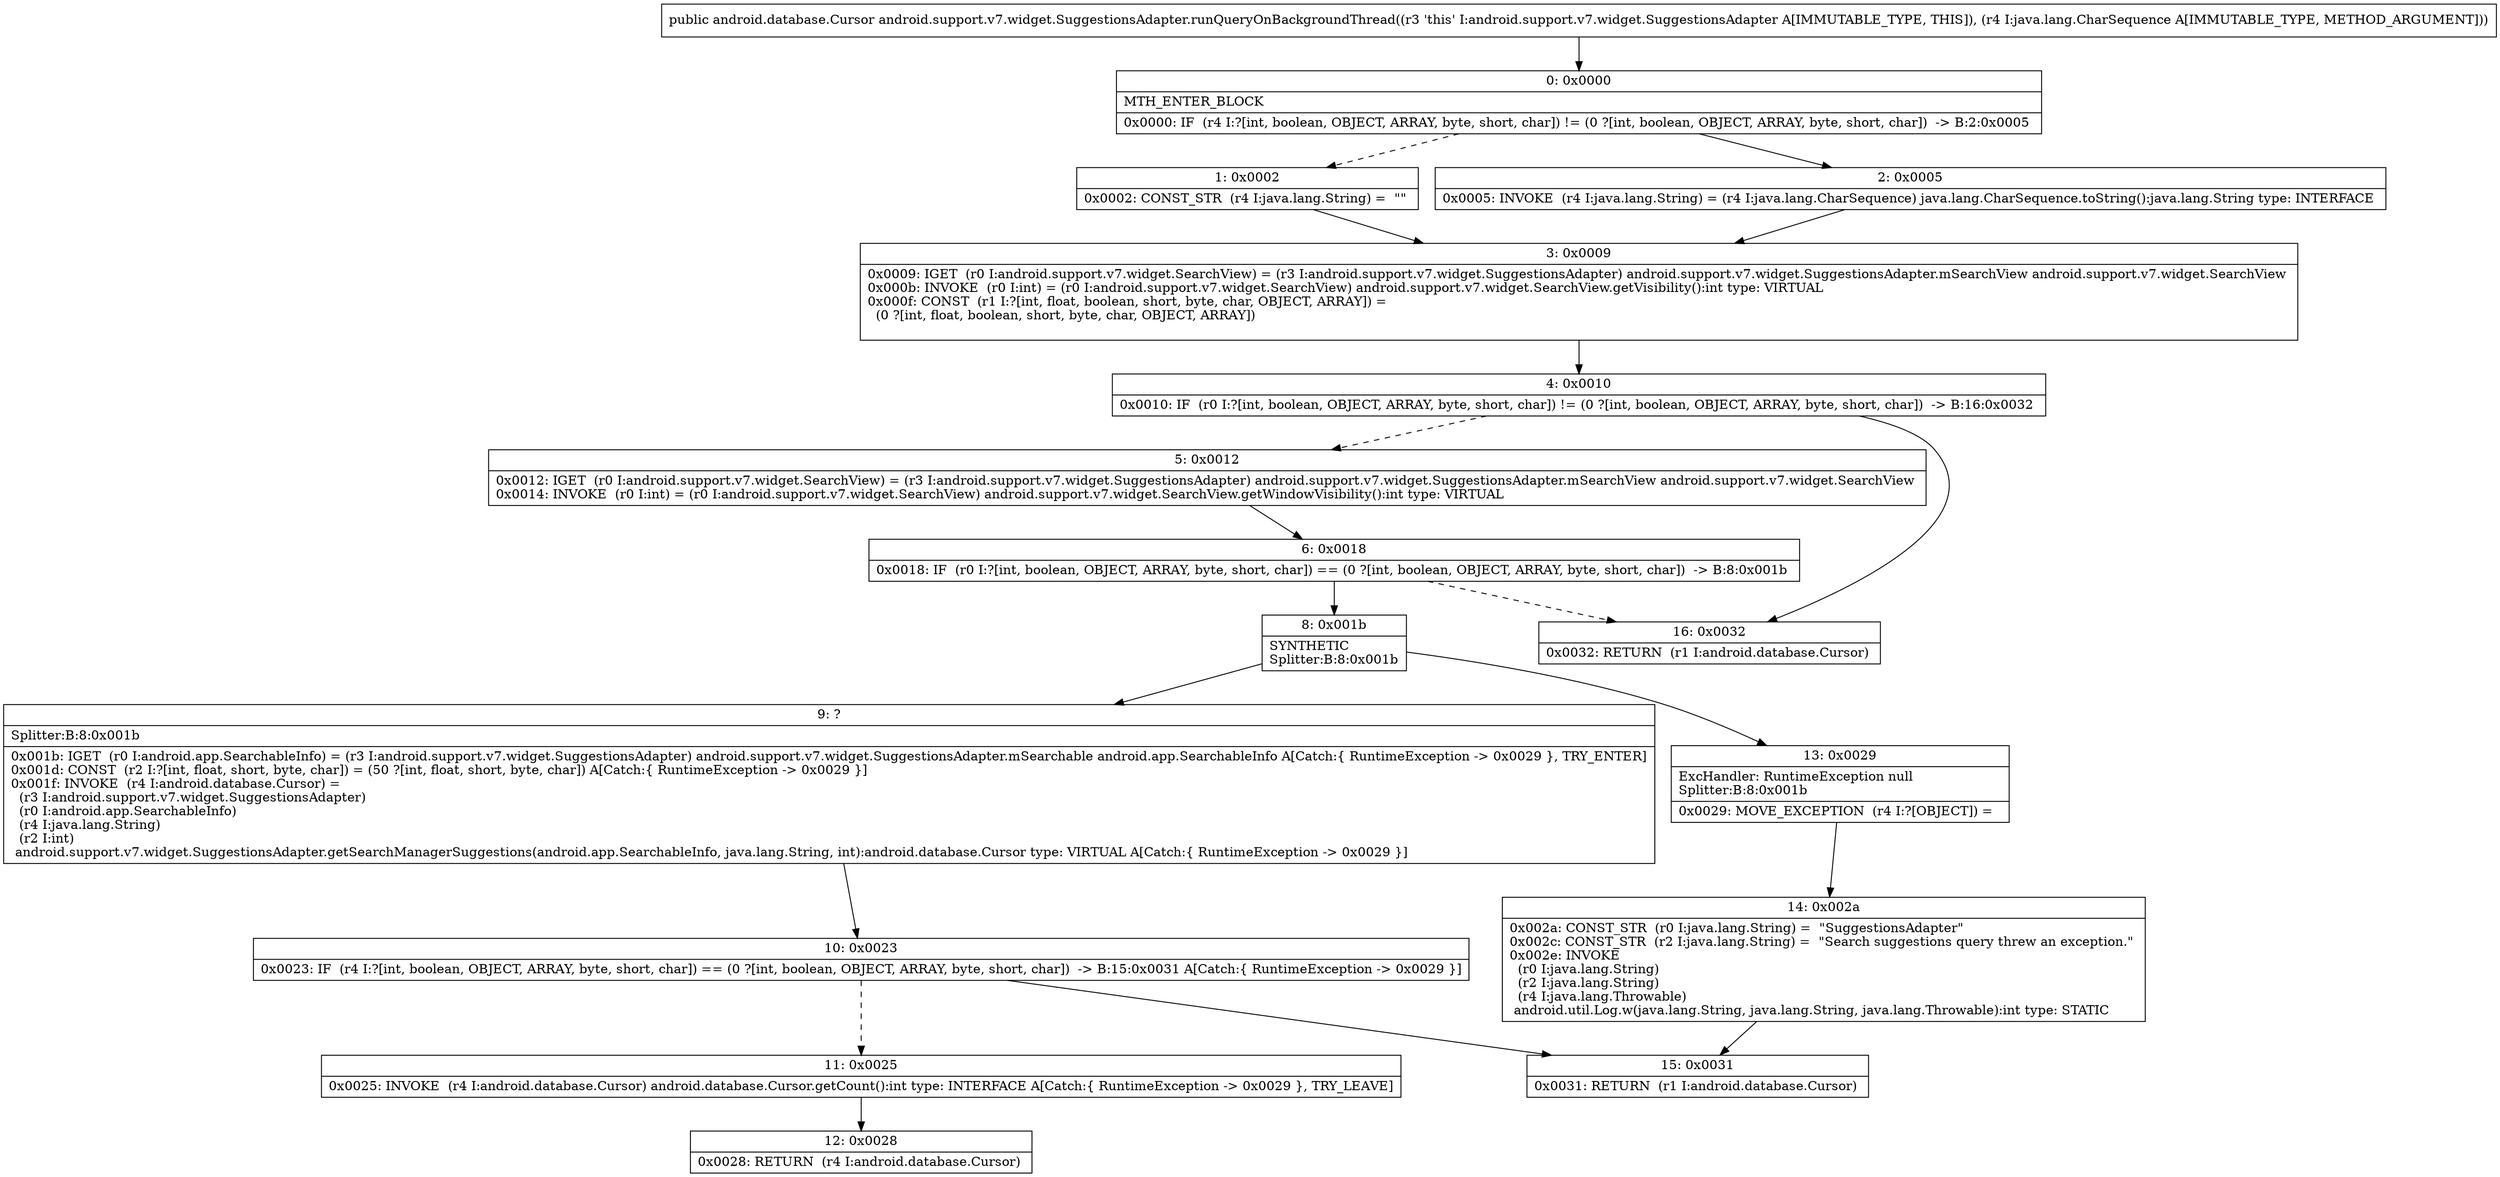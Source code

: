 digraph "CFG forandroid.support.v7.widget.SuggestionsAdapter.runQueryOnBackgroundThread(Ljava\/lang\/CharSequence;)Landroid\/database\/Cursor;" {
Node_0 [shape=record,label="{0\:\ 0x0000|MTH_ENTER_BLOCK\l|0x0000: IF  (r4 I:?[int, boolean, OBJECT, ARRAY, byte, short, char]) != (0 ?[int, boolean, OBJECT, ARRAY, byte, short, char])  \-\> B:2:0x0005 \l}"];
Node_1 [shape=record,label="{1\:\ 0x0002|0x0002: CONST_STR  (r4 I:java.lang.String) =  \"\" \l}"];
Node_2 [shape=record,label="{2\:\ 0x0005|0x0005: INVOKE  (r4 I:java.lang.String) = (r4 I:java.lang.CharSequence) java.lang.CharSequence.toString():java.lang.String type: INTERFACE \l}"];
Node_3 [shape=record,label="{3\:\ 0x0009|0x0009: IGET  (r0 I:android.support.v7.widget.SearchView) = (r3 I:android.support.v7.widget.SuggestionsAdapter) android.support.v7.widget.SuggestionsAdapter.mSearchView android.support.v7.widget.SearchView \l0x000b: INVOKE  (r0 I:int) = (r0 I:android.support.v7.widget.SearchView) android.support.v7.widget.SearchView.getVisibility():int type: VIRTUAL \l0x000f: CONST  (r1 I:?[int, float, boolean, short, byte, char, OBJECT, ARRAY]) = \l  (0 ?[int, float, boolean, short, byte, char, OBJECT, ARRAY])\l \l}"];
Node_4 [shape=record,label="{4\:\ 0x0010|0x0010: IF  (r0 I:?[int, boolean, OBJECT, ARRAY, byte, short, char]) != (0 ?[int, boolean, OBJECT, ARRAY, byte, short, char])  \-\> B:16:0x0032 \l}"];
Node_5 [shape=record,label="{5\:\ 0x0012|0x0012: IGET  (r0 I:android.support.v7.widget.SearchView) = (r3 I:android.support.v7.widget.SuggestionsAdapter) android.support.v7.widget.SuggestionsAdapter.mSearchView android.support.v7.widget.SearchView \l0x0014: INVOKE  (r0 I:int) = (r0 I:android.support.v7.widget.SearchView) android.support.v7.widget.SearchView.getWindowVisibility():int type: VIRTUAL \l}"];
Node_6 [shape=record,label="{6\:\ 0x0018|0x0018: IF  (r0 I:?[int, boolean, OBJECT, ARRAY, byte, short, char]) == (0 ?[int, boolean, OBJECT, ARRAY, byte, short, char])  \-\> B:8:0x001b \l}"];
Node_8 [shape=record,label="{8\:\ 0x001b|SYNTHETIC\lSplitter:B:8:0x001b\l}"];
Node_9 [shape=record,label="{9\:\ ?|Splitter:B:8:0x001b\l|0x001b: IGET  (r0 I:android.app.SearchableInfo) = (r3 I:android.support.v7.widget.SuggestionsAdapter) android.support.v7.widget.SuggestionsAdapter.mSearchable android.app.SearchableInfo A[Catch:\{ RuntimeException \-\> 0x0029 \}, TRY_ENTER]\l0x001d: CONST  (r2 I:?[int, float, short, byte, char]) = (50 ?[int, float, short, byte, char]) A[Catch:\{ RuntimeException \-\> 0x0029 \}]\l0x001f: INVOKE  (r4 I:android.database.Cursor) = \l  (r3 I:android.support.v7.widget.SuggestionsAdapter)\l  (r0 I:android.app.SearchableInfo)\l  (r4 I:java.lang.String)\l  (r2 I:int)\l android.support.v7.widget.SuggestionsAdapter.getSearchManagerSuggestions(android.app.SearchableInfo, java.lang.String, int):android.database.Cursor type: VIRTUAL A[Catch:\{ RuntimeException \-\> 0x0029 \}]\l}"];
Node_10 [shape=record,label="{10\:\ 0x0023|0x0023: IF  (r4 I:?[int, boolean, OBJECT, ARRAY, byte, short, char]) == (0 ?[int, boolean, OBJECT, ARRAY, byte, short, char])  \-\> B:15:0x0031 A[Catch:\{ RuntimeException \-\> 0x0029 \}]\l}"];
Node_11 [shape=record,label="{11\:\ 0x0025|0x0025: INVOKE  (r4 I:android.database.Cursor) android.database.Cursor.getCount():int type: INTERFACE A[Catch:\{ RuntimeException \-\> 0x0029 \}, TRY_LEAVE]\l}"];
Node_12 [shape=record,label="{12\:\ 0x0028|0x0028: RETURN  (r4 I:android.database.Cursor) \l}"];
Node_13 [shape=record,label="{13\:\ 0x0029|ExcHandler: RuntimeException null\lSplitter:B:8:0x001b\l|0x0029: MOVE_EXCEPTION  (r4 I:?[OBJECT]) =  \l}"];
Node_14 [shape=record,label="{14\:\ 0x002a|0x002a: CONST_STR  (r0 I:java.lang.String) =  \"SuggestionsAdapter\" \l0x002c: CONST_STR  (r2 I:java.lang.String) =  \"Search suggestions query threw an exception.\" \l0x002e: INVOKE  \l  (r0 I:java.lang.String)\l  (r2 I:java.lang.String)\l  (r4 I:java.lang.Throwable)\l android.util.Log.w(java.lang.String, java.lang.String, java.lang.Throwable):int type: STATIC \l}"];
Node_15 [shape=record,label="{15\:\ 0x0031|0x0031: RETURN  (r1 I:android.database.Cursor) \l}"];
Node_16 [shape=record,label="{16\:\ 0x0032|0x0032: RETURN  (r1 I:android.database.Cursor) \l}"];
MethodNode[shape=record,label="{public android.database.Cursor android.support.v7.widget.SuggestionsAdapter.runQueryOnBackgroundThread((r3 'this' I:android.support.v7.widget.SuggestionsAdapter A[IMMUTABLE_TYPE, THIS]), (r4 I:java.lang.CharSequence A[IMMUTABLE_TYPE, METHOD_ARGUMENT])) }"];
MethodNode -> Node_0;
Node_0 -> Node_1[style=dashed];
Node_0 -> Node_2;
Node_1 -> Node_3;
Node_2 -> Node_3;
Node_3 -> Node_4;
Node_4 -> Node_5[style=dashed];
Node_4 -> Node_16;
Node_5 -> Node_6;
Node_6 -> Node_8;
Node_6 -> Node_16[style=dashed];
Node_8 -> Node_9;
Node_8 -> Node_13;
Node_9 -> Node_10;
Node_10 -> Node_11[style=dashed];
Node_10 -> Node_15;
Node_11 -> Node_12;
Node_13 -> Node_14;
Node_14 -> Node_15;
}

